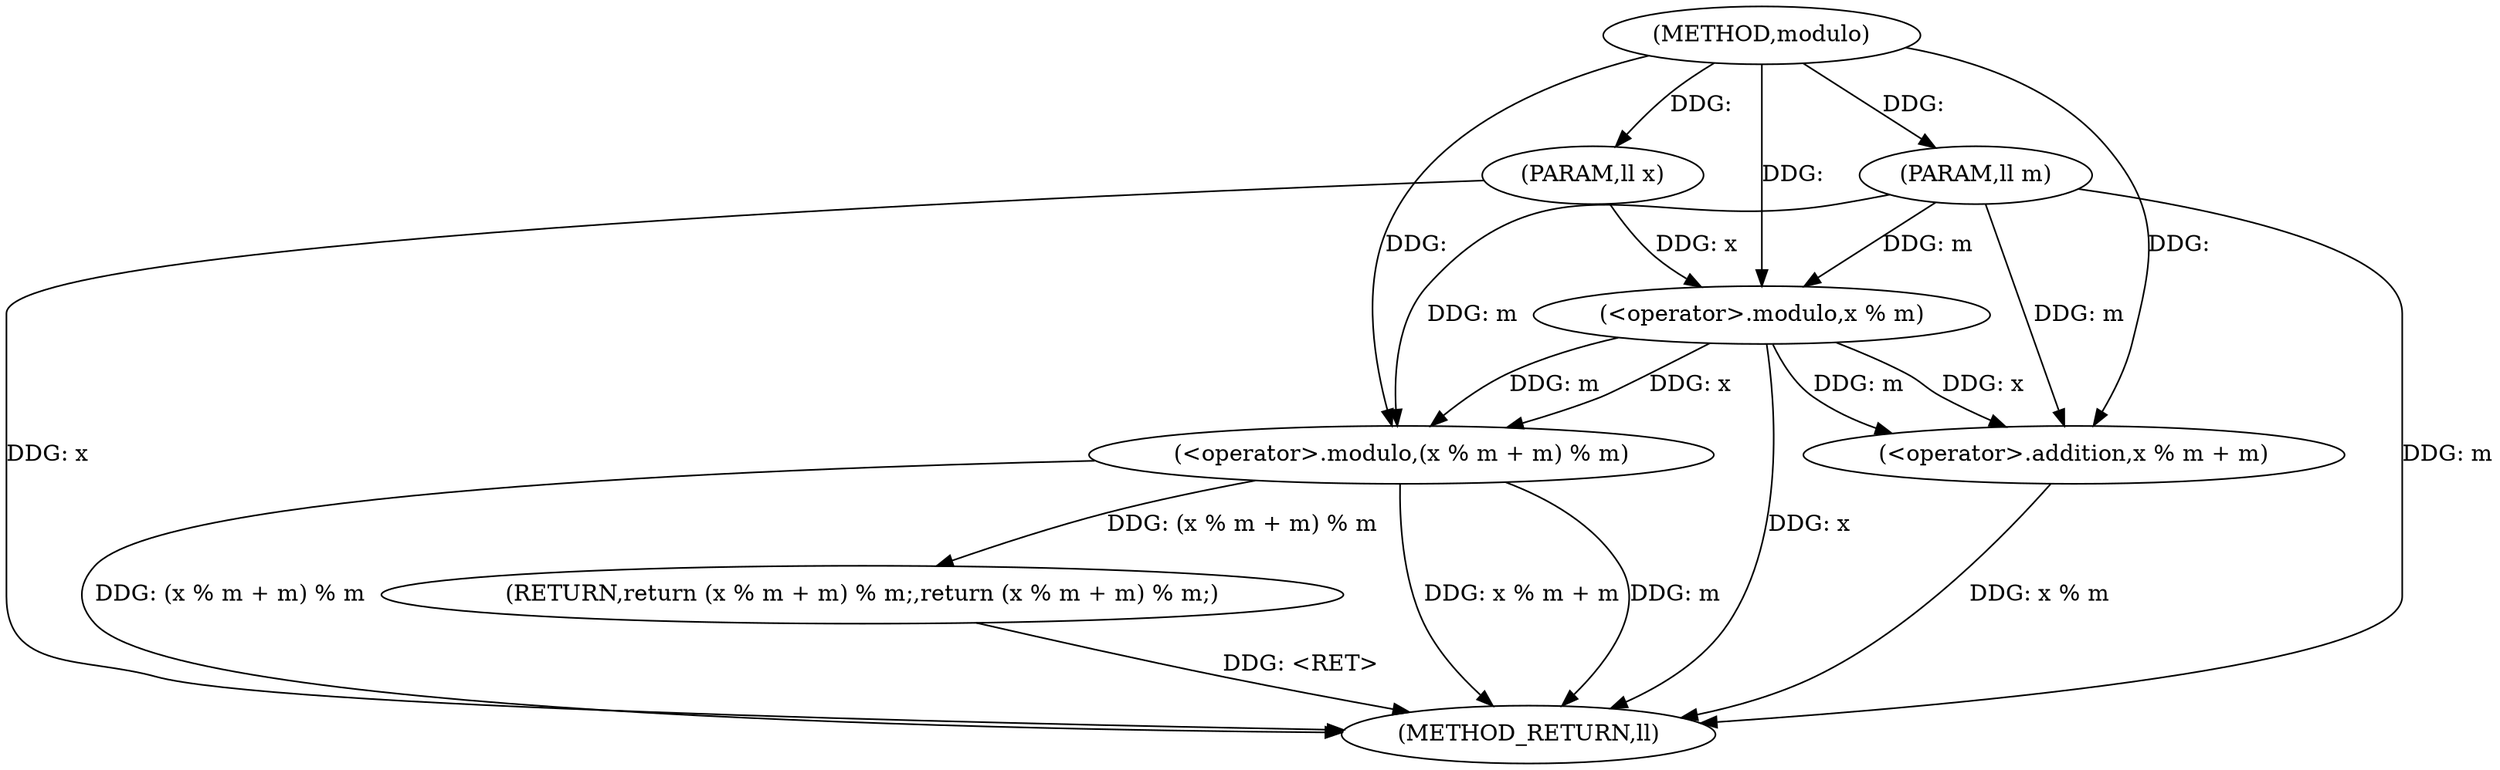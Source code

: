 digraph "modulo" {  
"1000159" [label = "(METHOD,modulo)" ]
"1000171" [label = "(METHOD_RETURN,ll)" ]
"1000160" [label = "(PARAM,ll x)" ]
"1000161" [label = "(PARAM,ll m)" ]
"1000163" [label = "(RETURN,return (x % m + m) % m;,return (x % m + m) % m;)" ]
"1000164" [label = "(<operator>.modulo,(x % m + m) % m)" ]
"1000165" [label = "(<operator>.addition,x % m + m)" ]
"1000166" [label = "(<operator>.modulo,x % m)" ]
  "1000163" -> "1000171"  [ label = "DDG: <RET>"] 
  "1000160" -> "1000171"  [ label = "DDG: x"] 
  "1000161" -> "1000171"  [ label = "DDG: m"] 
  "1000166" -> "1000171"  [ label = "DDG: x"] 
  "1000165" -> "1000171"  [ label = "DDG: x % m"] 
  "1000164" -> "1000171"  [ label = "DDG: x % m + m"] 
  "1000164" -> "1000171"  [ label = "DDG: m"] 
  "1000164" -> "1000171"  [ label = "DDG: (x % m + m) % m"] 
  "1000159" -> "1000160"  [ label = "DDG: "] 
  "1000159" -> "1000161"  [ label = "DDG: "] 
  "1000164" -> "1000163"  [ label = "DDG: (x % m + m) % m"] 
  "1000166" -> "1000164"  [ label = "DDG: m"] 
  "1000166" -> "1000164"  [ label = "DDG: x"] 
  "1000161" -> "1000164"  [ label = "DDG: m"] 
  "1000159" -> "1000164"  [ label = "DDG: "] 
  "1000166" -> "1000165"  [ label = "DDG: m"] 
  "1000166" -> "1000165"  [ label = "DDG: x"] 
  "1000161" -> "1000165"  [ label = "DDG: m"] 
  "1000159" -> "1000165"  [ label = "DDG: "] 
  "1000160" -> "1000166"  [ label = "DDG: x"] 
  "1000159" -> "1000166"  [ label = "DDG: "] 
  "1000161" -> "1000166"  [ label = "DDG: m"] 
}
